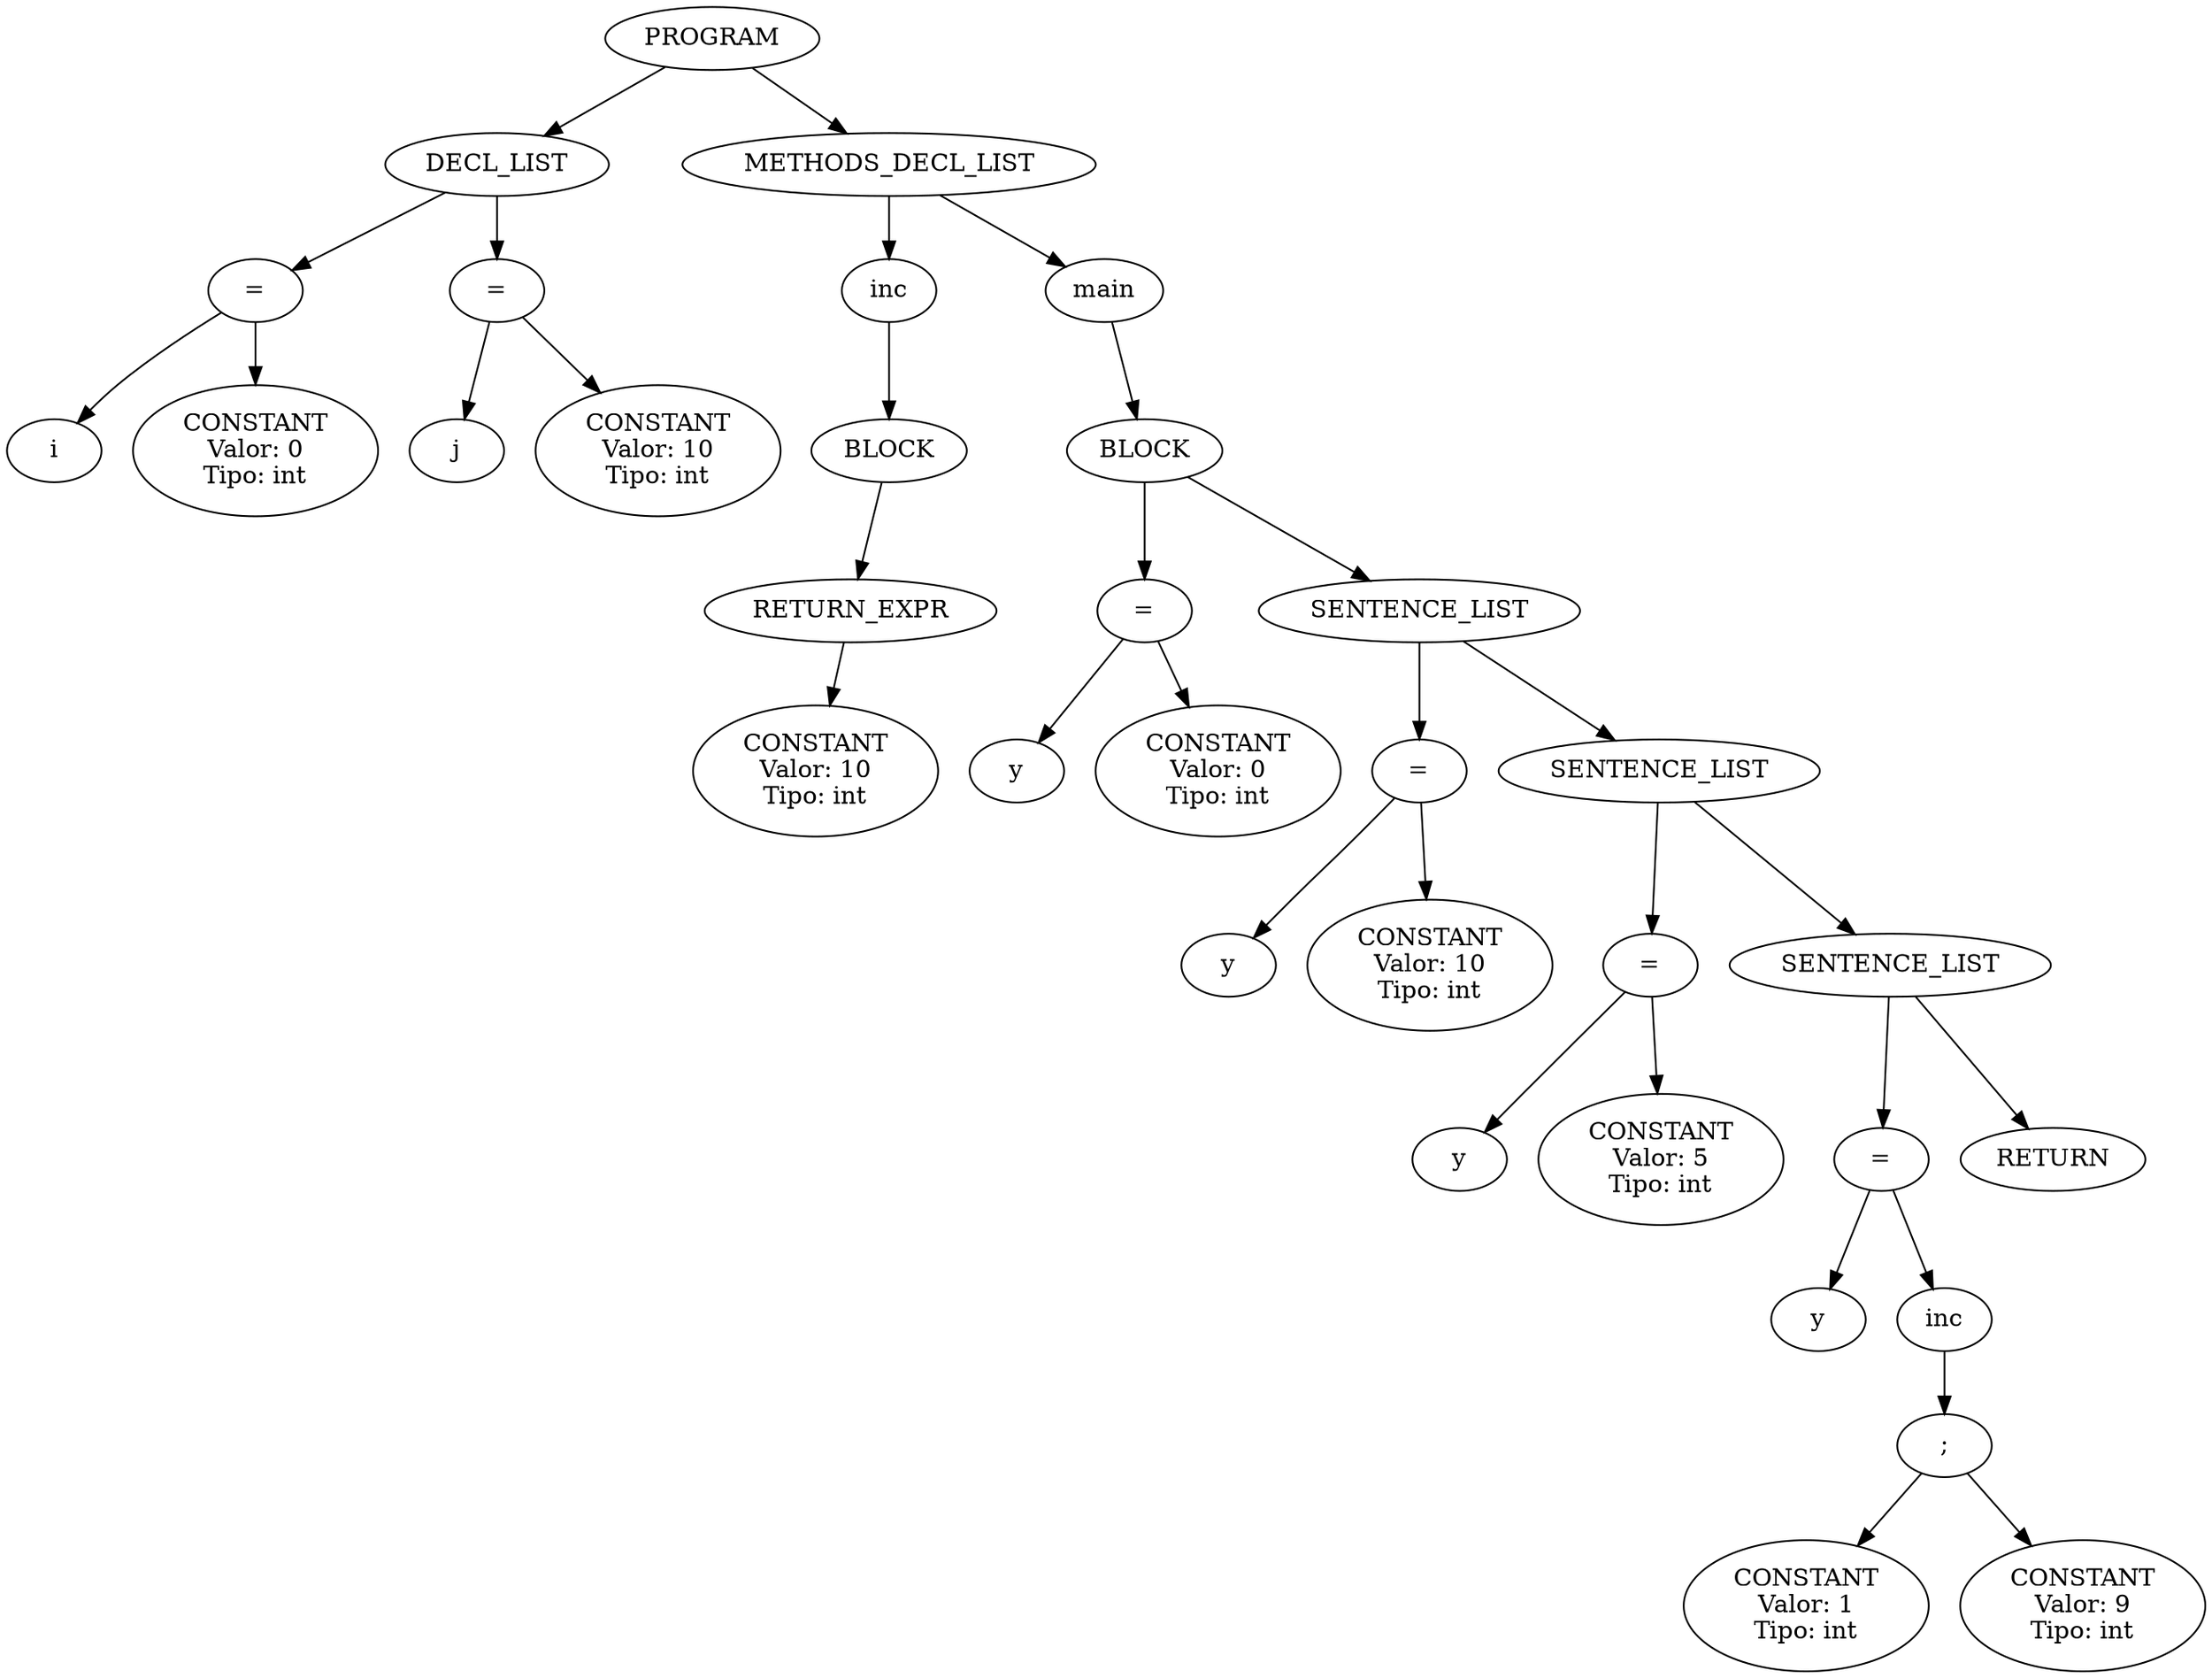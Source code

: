 digraph AST {
  0 [label="PROGRAM"];
  1 [label="DECL_LIST"];
  2 [label="="];
  3 [label="i"];
  2 -> 3;
  4 [label="CONSTANT\nValor: 0\nTipo: int"];
  2 -> 4;
  1 -> 2;
  5 [label="="];
  6 [label="j"];
  5 -> 6;
  7 [label="CONSTANT\nValor: 10\nTipo: int"];
  5 -> 7;
  1 -> 5;
  0 -> 1;
  8 [label="METHODS_DECL_LIST"];
  9 [label="inc"];
  10 [label="BLOCK"];
  11 [label="RETURN_EXPR"];
  12 [label="CONSTANT\nValor: 10\nTipo: int"];
  11 -> 12;
  10 -> 11;
  9 -> 10;
  8 -> 9;
  13 [label="main"];
  14 [label="BLOCK"];
  15 [label="="];
  16 [label="y"];
  15 -> 16;
  17 [label="CONSTANT\nValor: 0\nTipo: int"];
  15 -> 17;
  14 -> 15;
  18 [label="SENTENCE_LIST"];
  19 [label="="];
  20 [label="y"];
  19 -> 20;
  21 [label="CONSTANT\nValor: 10\nTipo: int"];
  19 -> 21;
  18 -> 19;
  22 [label="SENTENCE_LIST"];
  23 [label="="];
  24 [label="y"];
  23 -> 24;
  25 [label="CONSTANT\nValor: 5\nTipo: int"];
  23 -> 25;
  22 -> 23;
  26 [label="SENTENCE_LIST"];
  27 [label="="];
  28 [label="y"];
  27 -> 28;
  29 [label="inc"];
  30 [label=";"];
  31 [label="CONSTANT\nValor: 1\nTipo: int"];
  30 -> 31;
  32 [label="CONSTANT\nValor: 9\nTipo: int"];
  30 -> 32;
  29 -> 30;
  27 -> 29;
  26 -> 27;
  33 [label="RETURN"];
  26 -> 33;
  22 -> 26;
  18 -> 22;
  14 -> 18;
  13 -> 14;
  8 -> 13;
  0 -> 8;
}
